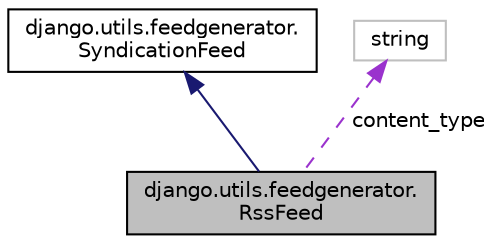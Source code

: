 digraph "django.utils.feedgenerator.RssFeed"
{
 // LATEX_PDF_SIZE
  edge [fontname="Helvetica",fontsize="10",labelfontname="Helvetica",labelfontsize="10"];
  node [fontname="Helvetica",fontsize="10",shape=record];
  Node1 [label="django.utils.feedgenerator.\lRssFeed",height=0.2,width=0.4,color="black", fillcolor="grey75", style="filled", fontcolor="black",tooltip=" "];
  Node2 -> Node1 [dir="back",color="midnightblue",fontsize="10",style="solid"];
  Node2 [label="django.utils.feedgenerator.\lSyndicationFeed",height=0.2,width=0.4,color="black", fillcolor="white", style="filled",URL="$classdjango_1_1utils_1_1feedgenerator_1_1_syndication_feed.html",tooltip=" "];
  Node3 -> Node1 [dir="back",color="darkorchid3",fontsize="10",style="dashed",label=" content_type" ];
  Node3 [label="string",height=0.2,width=0.4,color="grey75", fillcolor="white", style="filled",tooltip=" "];
}
